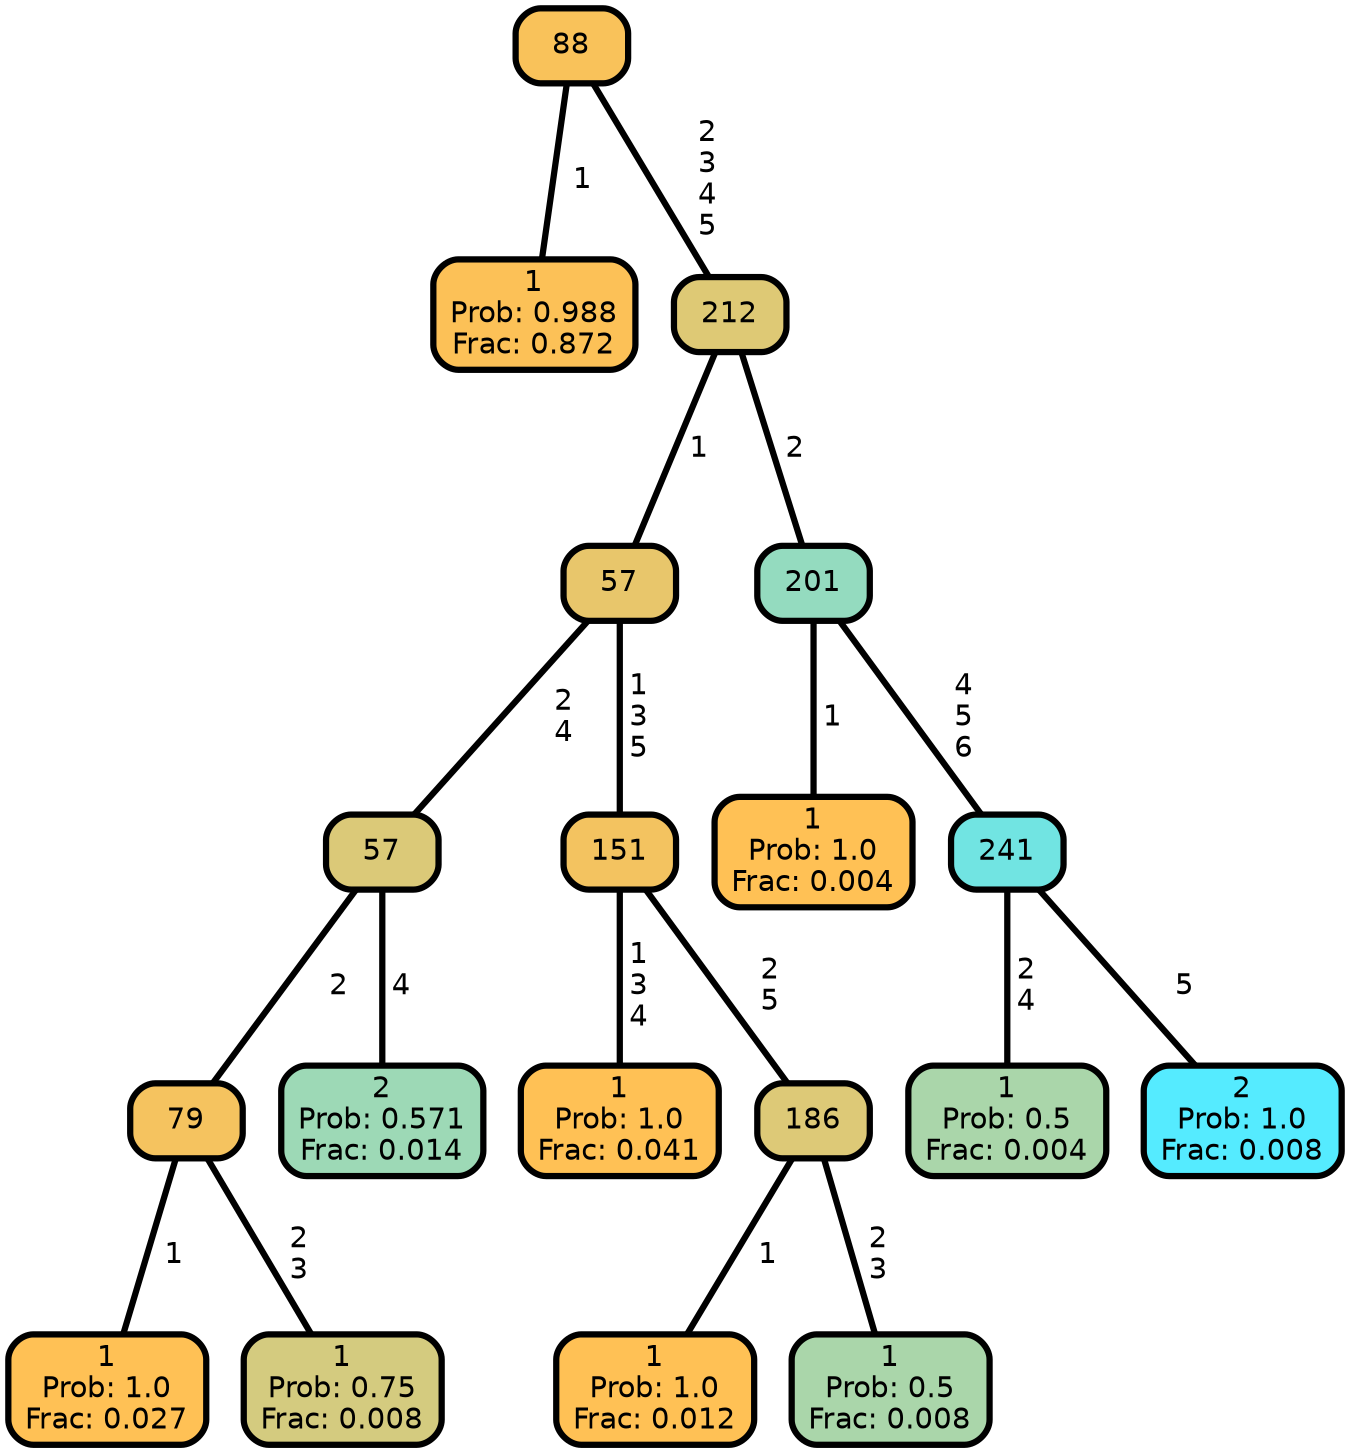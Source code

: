 graph Tree {
node [shape=box, style="filled, rounded",color="black",penwidth="3",fontcolor="black",                 fontname=helvetica] ;
graph [ranksep="0 equally", splines=straight,                 bgcolor=transparent, dpi=200] ;
edge [fontname=helvetica, color=black] ;
0 [label="1
Prob: 0.988
Frac: 0.872", fillcolor="#fcc157"] ;
1 [label="88", fillcolor="#f9c25a"] ;
2 [label="1
Prob: 1.0
Frac: 0.027", fillcolor="#ffc155"] ;
3 [label="79", fillcolor="#f5c35f"] ;
4 [label="1
Prob: 0.75
Frac: 0.008", fillcolor="#d4cb7f"] ;
5 [label="57", fillcolor="#dbc978"] ;
6 [label="2
Prob: 0.571
Frac: 0.014", fillcolor="#9dd9b6"] ;
7 [label="57", fillcolor="#e8c66b"] ;
8 [label="1
Prob: 1.0
Frac: 0.041", fillcolor="#ffc155"] ;
9 [label="151", fillcolor="#f3c360"] ;
10 [label="1
Prob: 1.0
Frac: 0.012", fillcolor="#ffc155"] ;
11 [label="186", fillcolor="#ddc977"] ;
12 [label="1
Prob: 0.5
Frac: 0.008", fillcolor="#aad6aa"] ;
13 [label="212", fillcolor="#dec975"] ;
14 [label="1
Prob: 1.0
Frac: 0.004", fillcolor="#ffc155"] ;
15 [label="201", fillcolor="#94dbbf"] ;
16 [label="1
Prob: 0.5
Frac: 0.004", fillcolor="#aad6aa"] ;
17 [label="241", fillcolor="#71e4e2"] ;
18 [label="2
Prob: 1.0
Frac: 0.008", fillcolor="#55ebff"] ;
1 -- 0 [label=" 1",penwidth=3] ;
1 -- 13 [label=" 2\n 3\n 4\n 5",penwidth=3] ;
3 -- 2 [label=" 1",penwidth=3] ;
3 -- 4 [label=" 2\n 3",penwidth=3] ;
5 -- 3 [label=" 2",penwidth=3] ;
5 -- 6 [label=" 4",penwidth=3] ;
7 -- 5 [label=" 2\n 4",penwidth=3] ;
7 -- 9 [label=" 1\n 3\n 5",penwidth=3] ;
9 -- 8 [label=" 1\n 3\n 4",penwidth=3] ;
9 -- 11 [label=" 2\n 5",penwidth=3] ;
11 -- 10 [label=" 1",penwidth=3] ;
11 -- 12 [label=" 2\n 3",penwidth=3] ;
13 -- 7 [label=" 1",penwidth=3] ;
13 -- 15 [label=" 2",penwidth=3] ;
15 -- 14 [label=" 1",penwidth=3] ;
15 -- 17 [label=" 4\n 5\n 6",penwidth=3] ;
17 -- 16 [label=" 2\n 4",penwidth=3] ;
17 -- 18 [label=" 5",penwidth=3] ;
{rank = same;}}
